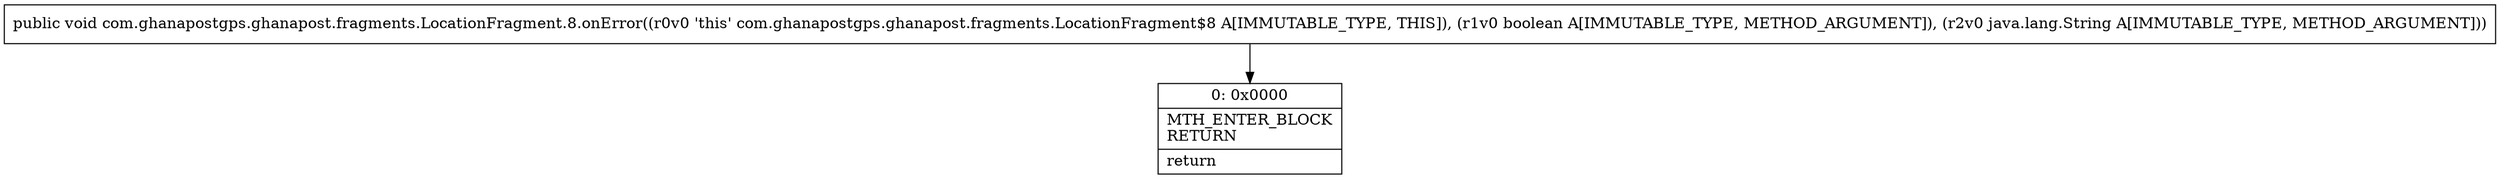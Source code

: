 digraph "CFG forcom.ghanapostgps.ghanapost.fragments.LocationFragment.8.onError(ZLjava\/lang\/String;)V" {
Node_0 [shape=record,label="{0\:\ 0x0000|MTH_ENTER_BLOCK\lRETURN\l|return\l}"];
MethodNode[shape=record,label="{public void com.ghanapostgps.ghanapost.fragments.LocationFragment.8.onError((r0v0 'this' com.ghanapostgps.ghanapost.fragments.LocationFragment$8 A[IMMUTABLE_TYPE, THIS]), (r1v0 boolean A[IMMUTABLE_TYPE, METHOD_ARGUMENT]), (r2v0 java.lang.String A[IMMUTABLE_TYPE, METHOD_ARGUMENT])) }"];
MethodNode -> Node_0;
}

